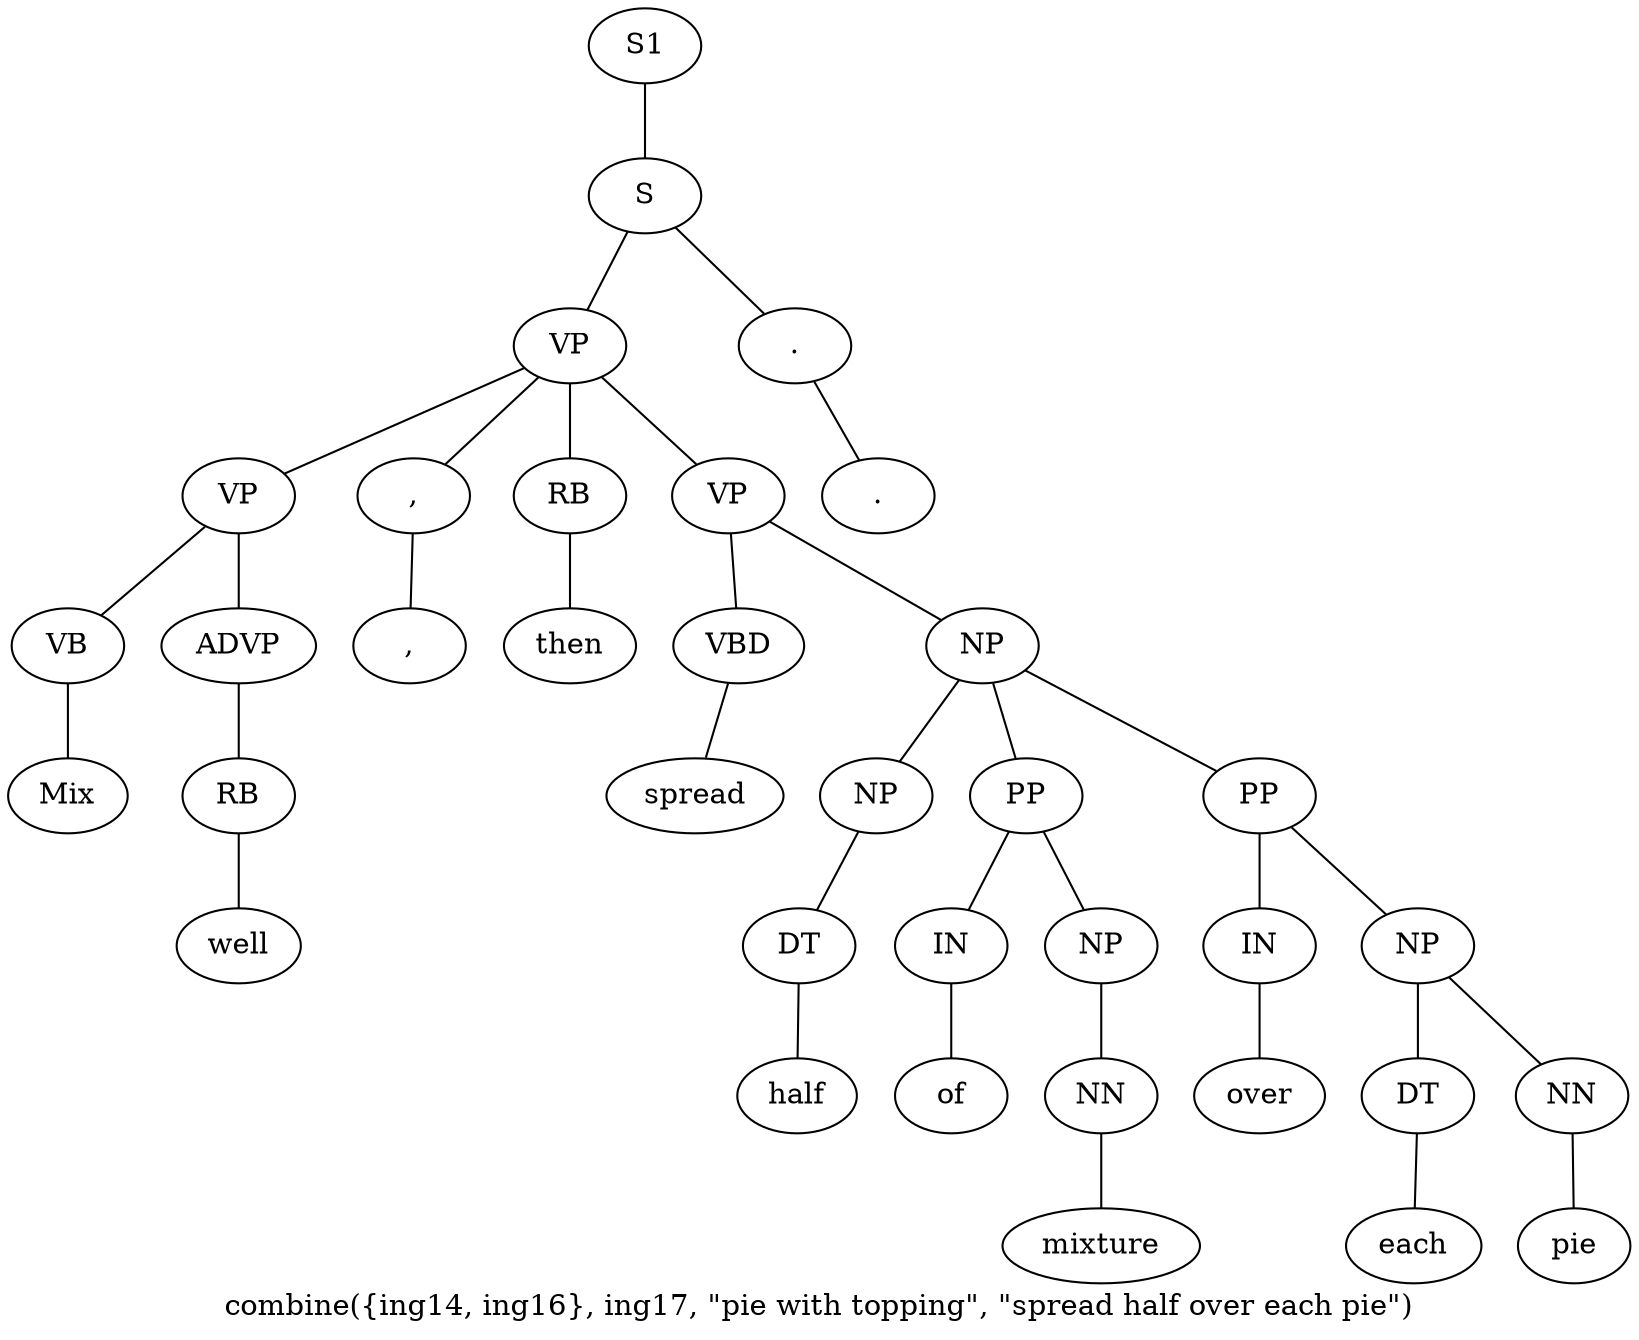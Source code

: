 graph SyntaxGraph {
	label = "combine({ing14, ing16}, ing17, \"pie with topping\", \"spread half over each pie\")";
	Node0 [label="S1"];
	Node1 [label="S"];
	Node2 [label="VP"];
	Node3 [label="VP"];
	Node4 [label="VB"];
	Node5 [label="Mix"];
	Node6 [label="ADVP"];
	Node7 [label="RB"];
	Node8 [label="well"];
	Node9 [label=","];
	Node10 [label=","];
	Node11 [label="RB"];
	Node12 [label="then"];
	Node13 [label="VP"];
	Node14 [label="VBD"];
	Node15 [label="spread"];
	Node16 [label="NP"];
	Node17 [label="NP"];
	Node18 [label="DT"];
	Node19 [label="half"];
	Node20 [label="PP"];
	Node21 [label="IN"];
	Node22 [label="of"];
	Node23 [label="NP"];
	Node24 [label="NN"];
	Node25 [label="mixture"];
	Node26 [label="PP"];
	Node27 [label="IN"];
	Node28 [label="over"];
	Node29 [label="NP"];
	Node30 [label="DT"];
	Node31 [label="each"];
	Node32 [label="NN"];
	Node33 [label="pie"];
	Node34 [label="."];
	Node35 [label="."];

	Node0 -- Node1;
	Node1 -- Node2;
	Node1 -- Node34;
	Node2 -- Node3;
	Node2 -- Node9;
	Node2 -- Node11;
	Node2 -- Node13;
	Node3 -- Node4;
	Node3 -- Node6;
	Node4 -- Node5;
	Node6 -- Node7;
	Node7 -- Node8;
	Node9 -- Node10;
	Node11 -- Node12;
	Node13 -- Node14;
	Node13 -- Node16;
	Node14 -- Node15;
	Node16 -- Node17;
	Node16 -- Node20;
	Node16 -- Node26;
	Node17 -- Node18;
	Node18 -- Node19;
	Node20 -- Node21;
	Node20 -- Node23;
	Node21 -- Node22;
	Node23 -- Node24;
	Node24 -- Node25;
	Node26 -- Node27;
	Node26 -- Node29;
	Node27 -- Node28;
	Node29 -- Node30;
	Node29 -- Node32;
	Node30 -- Node31;
	Node32 -- Node33;
	Node34 -- Node35;
}